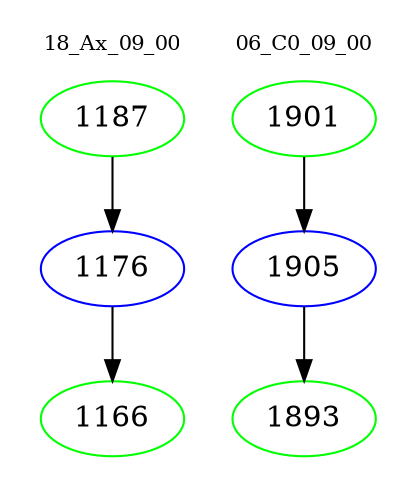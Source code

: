 digraph{
subgraph cluster_0 {
color = white
label = "18_Ax_09_00";
fontsize=10;
T0_1187 [label="1187", color="green"]
T0_1187 -> T0_1176 [color="black"]
T0_1176 [label="1176", color="blue"]
T0_1176 -> T0_1166 [color="black"]
T0_1166 [label="1166", color="green"]
}
subgraph cluster_1 {
color = white
label = "06_C0_09_00";
fontsize=10;
T1_1901 [label="1901", color="green"]
T1_1901 -> T1_1905 [color="black"]
T1_1905 [label="1905", color="blue"]
T1_1905 -> T1_1893 [color="black"]
T1_1893 [label="1893", color="green"]
}
}
